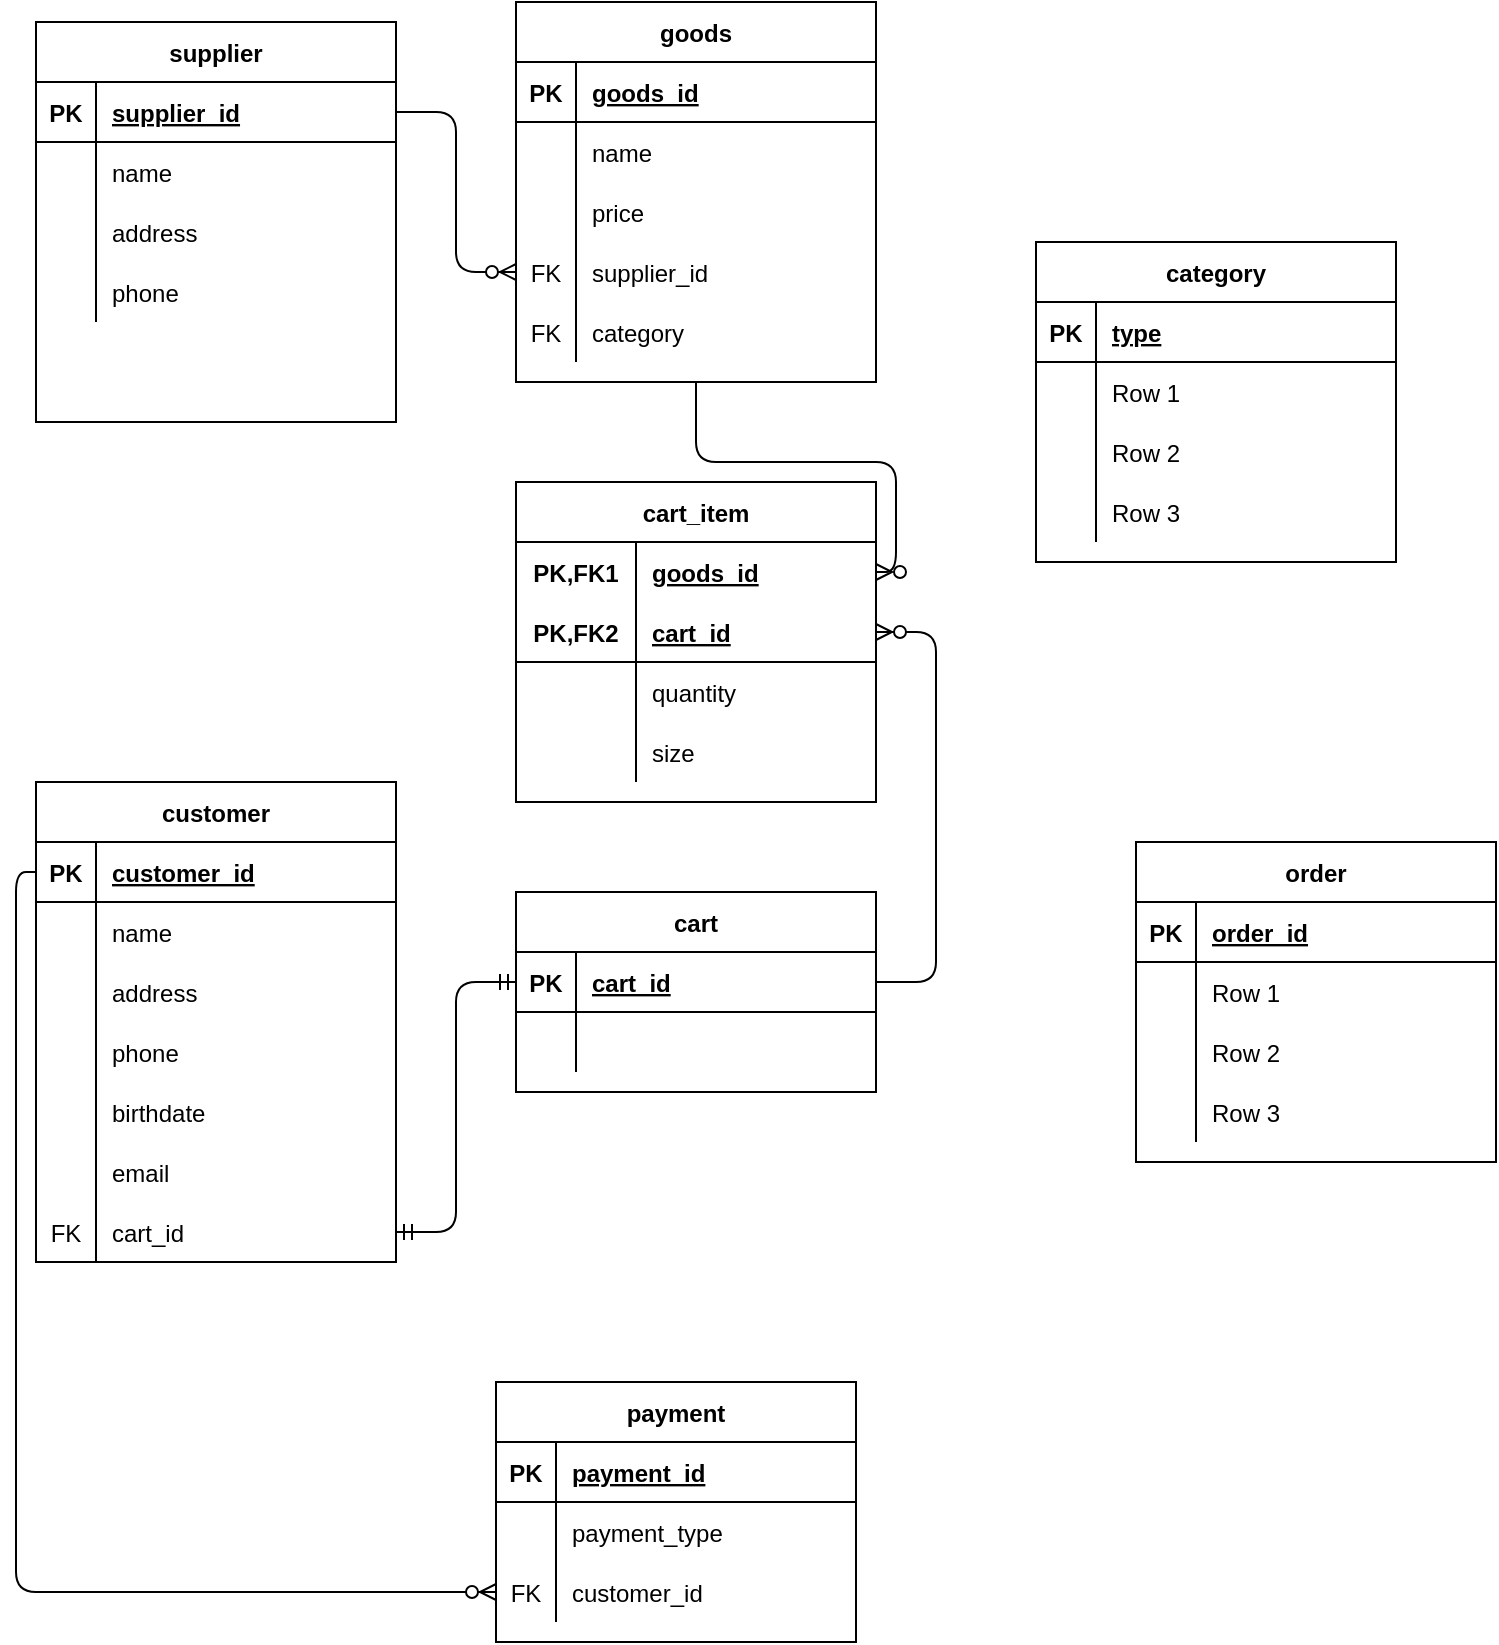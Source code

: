 <mxfile version="13.10.2" type="github">
  <diagram id="23g7w65ID6y2XJE2tCmG" name="Page-1">
    <mxGraphModel dx="806" dy="637" grid="1" gridSize="10" guides="1" tooltips="1" connect="1" arrows="1" fold="1" page="1" pageScale="1" pageWidth="827" pageHeight="1169" math="0" shadow="0">
      <root>
        <mxCell id="0" />
        <mxCell id="1" parent="0" />
        <mxCell id="morqwsItGRwK7Hv--RgN-1" value="customer" style="shape=table;startSize=30;container=1;collapsible=1;childLayout=tableLayout;fixedRows=1;rowLines=0;fontStyle=1;align=center;resizeLast=1;" vertex="1" parent="1">
          <mxGeometry x="440" y="480" width="180" height="240" as="geometry" />
        </mxCell>
        <mxCell id="morqwsItGRwK7Hv--RgN-2" value="" style="shape=partialRectangle;collapsible=0;dropTarget=0;pointerEvents=0;fillColor=none;top=0;left=0;bottom=1;right=0;points=[[0,0.5],[1,0.5]];portConstraint=eastwest;" vertex="1" parent="morqwsItGRwK7Hv--RgN-1">
          <mxGeometry y="30" width="180" height="30" as="geometry" />
        </mxCell>
        <mxCell id="morqwsItGRwK7Hv--RgN-3" value="PK" style="shape=partialRectangle;connectable=0;fillColor=none;top=0;left=0;bottom=0;right=0;fontStyle=1;overflow=hidden;" vertex="1" parent="morqwsItGRwK7Hv--RgN-2">
          <mxGeometry width="30" height="30" as="geometry" />
        </mxCell>
        <mxCell id="morqwsItGRwK7Hv--RgN-4" value="customer_id" style="shape=partialRectangle;connectable=0;fillColor=none;top=0;left=0;bottom=0;right=0;align=left;spacingLeft=6;fontStyle=5;overflow=hidden;" vertex="1" parent="morqwsItGRwK7Hv--RgN-2">
          <mxGeometry x="30" width="150" height="30" as="geometry" />
        </mxCell>
        <mxCell id="morqwsItGRwK7Hv--RgN-5" value="" style="shape=partialRectangle;collapsible=0;dropTarget=0;pointerEvents=0;fillColor=none;top=0;left=0;bottom=0;right=0;points=[[0,0.5],[1,0.5]];portConstraint=eastwest;" vertex="1" parent="morqwsItGRwK7Hv--RgN-1">
          <mxGeometry y="60" width="180" height="30" as="geometry" />
        </mxCell>
        <mxCell id="morqwsItGRwK7Hv--RgN-6" value="" style="shape=partialRectangle;connectable=0;fillColor=none;top=0;left=0;bottom=0;right=0;editable=1;overflow=hidden;" vertex="1" parent="morqwsItGRwK7Hv--RgN-5">
          <mxGeometry width="30" height="30" as="geometry" />
        </mxCell>
        <mxCell id="morqwsItGRwK7Hv--RgN-7" value="name" style="shape=partialRectangle;connectable=0;fillColor=none;top=0;left=0;bottom=0;right=0;align=left;spacingLeft=6;overflow=hidden;" vertex="1" parent="morqwsItGRwK7Hv--RgN-5">
          <mxGeometry x="30" width="150" height="30" as="geometry" />
        </mxCell>
        <mxCell id="morqwsItGRwK7Hv--RgN-8" value="" style="shape=partialRectangle;collapsible=0;dropTarget=0;pointerEvents=0;fillColor=none;top=0;left=0;bottom=0;right=0;points=[[0,0.5],[1,0.5]];portConstraint=eastwest;" vertex="1" parent="morqwsItGRwK7Hv--RgN-1">
          <mxGeometry y="90" width="180" height="30" as="geometry" />
        </mxCell>
        <mxCell id="morqwsItGRwK7Hv--RgN-9" value="" style="shape=partialRectangle;connectable=0;fillColor=none;top=0;left=0;bottom=0;right=0;editable=1;overflow=hidden;" vertex="1" parent="morqwsItGRwK7Hv--RgN-8">
          <mxGeometry width="30" height="30" as="geometry" />
        </mxCell>
        <mxCell id="morqwsItGRwK7Hv--RgN-10" value="address" style="shape=partialRectangle;connectable=0;fillColor=none;top=0;left=0;bottom=0;right=0;align=left;spacingLeft=6;overflow=hidden;" vertex="1" parent="morqwsItGRwK7Hv--RgN-8">
          <mxGeometry x="30" width="150" height="30" as="geometry" />
        </mxCell>
        <mxCell id="morqwsItGRwK7Hv--RgN-11" value="" style="shape=partialRectangle;collapsible=0;dropTarget=0;pointerEvents=0;fillColor=none;top=0;left=0;bottom=0;right=0;points=[[0,0.5],[1,0.5]];portConstraint=eastwest;" vertex="1" parent="morqwsItGRwK7Hv--RgN-1">
          <mxGeometry y="120" width="180" height="30" as="geometry" />
        </mxCell>
        <mxCell id="morqwsItGRwK7Hv--RgN-12" value="" style="shape=partialRectangle;connectable=0;fillColor=none;top=0;left=0;bottom=0;right=0;editable=1;overflow=hidden;" vertex="1" parent="morqwsItGRwK7Hv--RgN-11">
          <mxGeometry width="30" height="30" as="geometry" />
        </mxCell>
        <mxCell id="morqwsItGRwK7Hv--RgN-13" value="phone" style="shape=partialRectangle;connectable=0;fillColor=none;top=0;left=0;bottom=0;right=0;align=left;spacingLeft=6;overflow=hidden;" vertex="1" parent="morqwsItGRwK7Hv--RgN-11">
          <mxGeometry x="30" width="150" height="30" as="geometry" />
        </mxCell>
        <mxCell id="morqwsItGRwK7Hv--RgN-15" value="" style="shape=partialRectangle;collapsible=0;dropTarget=0;pointerEvents=0;fillColor=none;top=0;left=0;bottom=0;right=0;points=[[0,0.5],[1,0.5]];portConstraint=eastwest;" vertex="1" parent="morqwsItGRwK7Hv--RgN-1">
          <mxGeometry y="150" width="180" height="30" as="geometry" />
        </mxCell>
        <mxCell id="morqwsItGRwK7Hv--RgN-16" value="" style="shape=partialRectangle;connectable=0;fillColor=none;top=0;left=0;bottom=0;right=0;editable=1;overflow=hidden;" vertex="1" parent="morqwsItGRwK7Hv--RgN-15">
          <mxGeometry width="30" height="30" as="geometry" />
        </mxCell>
        <mxCell id="morqwsItGRwK7Hv--RgN-17" value="birthdate" style="shape=partialRectangle;connectable=0;fillColor=none;top=0;left=0;bottom=0;right=0;align=left;spacingLeft=6;overflow=hidden;" vertex="1" parent="morqwsItGRwK7Hv--RgN-15">
          <mxGeometry x="30" width="150" height="30" as="geometry" />
        </mxCell>
        <mxCell id="morqwsItGRwK7Hv--RgN-44" value="" style="shape=partialRectangle;collapsible=0;dropTarget=0;pointerEvents=0;fillColor=none;top=0;left=0;bottom=0;right=0;points=[[0,0.5],[1,0.5]];portConstraint=eastwest;" vertex="1" parent="morqwsItGRwK7Hv--RgN-1">
          <mxGeometry y="180" width="180" height="30" as="geometry" />
        </mxCell>
        <mxCell id="morqwsItGRwK7Hv--RgN-45" value="" style="shape=partialRectangle;connectable=0;fillColor=none;top=0;left=0;bottom=0;right=0;editable=1;overflow=hidden;" vertex="1" parent="morqwsItGRwK7Hv--RgN-44">
          <mxGeometry width="30" height="30" as="geometry" />
        </mxCell>
        <mxCell id="morqwsItGRwK7Hv--RgN-46" value="email" style="shape=partialRectangle;connectable=0;fillColor=none;top=0;left=0;bottom=0;right=0;align=left;spacingLeft=6;overflow=hidden;" vertex="1" parent="morqwsItGRwK7Hv--RgN-44">
          <mxGeometry x="30" width="150" height="30" as="geometry" />
        </mxCell>
        <mxCell id="morqwsItGRwK7Hv--RgN-154" value="" style="shape=partialRectangle;collapsible=0;dropTarget=0;pointerEvents=0;fillColor=none;top=0;left=0;bottom=0;right=0;points=[[0,0.5],[1,0.5]];portConstraint=eastwest;" vertex="1" parent="morqwsItGRwK7Hv--RgN-1">
          <mxGeometry y="210" width="180" height="30" as="geometry" />
        </mxCell>
        <mxCell id="morqwsItGRwK7Hv--RgN-155" value="FK" style="shape=partialRectangle;connectable=0;fillColor=none;top=0;left=0;bottom=0;right=0;fontStyle=0;overflow=hidden;" vertex="1" parent="morqwsItGRwK7Hv--RgN-154">
          <mxGeometry width="30" height="30" as="geometry" />
        </mxCell>
        <mxCell id="morqwsItGRwK7Hv--RgN-156" value="cart_id" style="shape=partialRectangle;connectable=0;fillColor=none;top=0;left=0;bottom=0;right=0;align=left;spacingLeft=6;fontStyle=0;overflow=hidden;" vertex="1" parent="morqwsItGRwK7Hv--RgN-154">
          <mxGeometry x="30" width="150" height="30" as="geometry" />
        </mxCell>
        <mxCell id="morqwsItGRwK7Hv--RgN-64" value="payment" style="shape=table;startSize=30;container=1;collapsible=1;childLayout=tableLayout;fixedRows=1;rowLines=0;fontStyle=1;align=center;resizeLast=1;" vertex="1" parent="1">
          <mxGeometry x="670" y="780" width="180" height="130" as="geometry" />
        </mxCell>
        <mxCell id="morqwsItGRwK7Hv--RgN-65" value="" style="shape=partialRectangle;collapsible=0;dropTarget=0;pointerEvents=0;fillColor=none;top=0;left=0;bottom=1;right=0;points=[[0,0.5],[1,0.5]];portConstraint=eastwest;" vertex="1" parent="morqwsItGRwK7Hv--RgN-64">
          <mxGeometry y="30" width="180" height="30" as="geometry" />
        </mxCell>
        <mxCell id="morqwsItGRwK7Hv--RgN-66" value="PK" style="shape=partialRectangle;connectable=0;fillColor=none;top=0;left=0;bottom=0;right=0;fontStyle=1;overflow=hidden;" vertex="1" parent="morqwsItGRwK7Hv--RgN-65">
          <mxGeometry width="30" height="30" as="geometry" />
        </mxCell>
        <mxCell id="morqwsItGRwK7Hv--RgN-67" value="payment_id" style="shape=partialRectangle;connectable=0;fillColor=none;top=0;left=0;bottom=0;right=0;align=left;spacingLeft=6;fontStyle=5;overflow=hidden;" vertex="1" parent="morqwsItGRwK7Hv--RgN-65">
          <mxGeometry x="30" width="150" height="30" as="geometry" />
        </mxCell>
        <mxCell id="morqwsItGRwK7Hv--RgN-68" value="" style="shape=partialRectangle;collapsible=0;dropTarget=0;pointerEvents=0;fillColor=none;top=0;left=0;bottom=0;right=0;points=[[0,0.5],[1,0.5]];portConstraint=eastwest;" vertex="1" parent="morqwsItGRwK7Hv--RgN-64">
          <mxGeometry y="60" width="180" height="30" as="geometry" />
        </mxCell>
        <mxCell id="morqwsItGRwK7Hv--RgN-69" value="" style="shape=partialRectangle;connectable=0;fillColor=none;top=0;left=0;bottom=0;right=0;editable=1;overflow=hidden;" vertex="1" parent="morqwsItGRwK7Hv--RgN-68">
          <mxGeometry width="30" height="30" as="geometry" />
        </mxCell>
        <mxCell id="morqwsItGRwK7Hv--RgN-70" value="payment_type" style="shape=partialRectangle;connectable=0;fillColor=none;top=0;left=0;bottom=0;right=0;align=left;spacingLeft=6;overflow=hidden;" vertex="1" parent="morqwsItGRwK7Hv--RgN-68">
          <mxGeometry x="30" width="150" height="30" as="geometry" />
        </mxCell>
        <mxCell id="morqwsItGRwK7Hv--RgN-147" value="" style="shape=partialRectangle;collapsible=0;dropTarget=0;pointerEvents=0;fillColor=none;top=0;left=0;bottom=0;right=0;points=[[0,0.5],[1,0.5]];portConstraint=eastwest;" vertex="1" parent="morqwsItGRwK7Hv--RgN-64">
          <mxGeometry y="90" width="180" height="30" as="geometry" />
        </mxCell>
        <mxCell id="morqwsItGRwK7Hv--RgN-148" value="FK" style="shape=partialRectangle;connectable=0;fillColor=none;top=0;left=0;bottom=0;right=0;fontStyle=0;overflow=hidden;" vertex="1" parent="morqwsItGRwK7Hv--RgN-147">
          <mxGeometry width="30" height="30" as="geometry" />
        </mxCell>
        <mxCell id="morqwsItGRwK7Hv--RgN-149" value="customer_id" style="shape=partialRectangle;connectable=0;fillColor=none;top=0;left=0;bottom=0;right=0;align=left;spacingLeft=6;fontStyle=0;overflow=hidden;" vertex="1" parent="morqwsItGRwK7Hv--RgN-147">
          <mxGeometry x="30" width="150" height="30" as="geometry" />
        </mxCell>
        <mxCell id="morqwsItGRwK7Hv--RgN-77" value="supplier" style="shape=table;startSize=30;container=1;collapsible=1;childLayout=tableLayout;fixedRows=1;rowLines=0;fontStyle=1;align=center;resizeLast=1;" vertex="1" parent="1">
          <mxGeometry x="440" y="100" width="180" height="200" as="geometry" />
        </mxCell>
        <mxCell id="morqwsItGRwK7Hv--RgN-78" value="" style="shape=partialRectangle;collapsible=0;dropTarget=0;pointerEvents=0;fillColor=none;top=0;left=0;bottom=1;right=0;points=[[0,0.5],[1,0.5]];portConstraint=eastwest;" vertex="1" parent="morqwsItGRwK7Hv--RgN-77">
          <mxGeometry y="30" width="180" height="30" as="geometry" />
        </mxCell>
        <mxCell id="morqwsItGRwK7Hv--RgN-79" value="PK" style="shape=partialRectangle;connectable=0;fillColor=none;top=0;left=0;bottom=0;right=0;fontStyle=1;overflow=hidden;" vertex="1" parent="morqwsItGRwK7Hv--RgN-78">
          <mxGeometry width="30" height="30" as="geometry" />
        </mxCell>
        <mxCell id="morqwsItGRwK7Hv--RgN-80" value="supplier_id" style="shape=partialRectangle;connectable=0;fillColor=none;top=0;left=0;bottom=0;right=0;align=left;spacingLeft=6;fontStyle=5;overflow=hidden;" vertex="1" parent="morqwsItGRwK7Hv--RgN-78">
          <mxGeometry x="30" width="150" height="30" as="geometry" />
        </mxCell>
        <mxCell id="morqwsItGRwK7Hv--RgN-81" value="" style="shape=partialRectangle;collapsible=0;dropTarget=0;pointerEvents=0;fillColor=none;top=0;left=0;bottom=0;right=0;points=[[0,0.5],[1,0.5]];portConstraint=eastwest;" vertex="1" parent="morqwsItGRwK7Hv--RgN-77">
          <mxGeometry y="60" width="180" height="30" as="geometry" />
        </mxCell>
        <mxCell id="morqwsItGRwK7Hv--RgN-82" value="" style="shape=partialRectangle;connectable=0;fillColor=none;top=0;left=0;bottom=0;right=0;editable=1;overflow=hidden;" vertex="1" parent="morqwsItGRwK7Hv--RgN-81">
          <mxGeometry width="30" height="30" as="geometry" />
        </mxCell>
        <mxCell id="morqwsItGRwK7Hv--RgN-83" value="name" style="shape=partialRectangle;connectable=0;fillColor=none;top=0;left=0;bottom=0;right=0;align=left;spacingLeft=6;overflow=hidden;" vertex="1" parent="morqwsItGRwK7Hv--RgN-81">
          <mxGeometry x="30" width="150" height="30" as="geometry" />
        </mxCell>
        <mxCell id="morqwsItGRwK7Hv--RgN-84" value="" style="shape=partialRectangle;collapsible=0;dropTarget=0;pointerEvents=0;fillColor=none;top=0;left=0;bottom=0;right=0;points=[[0,0.5],[1,0.5]];portConstraint=eastwest;" vertex="1" parent="morqwsItGRwK7Hv--RgN-77">
          <mxGeometry y="90" width="180" height="30" as="geometry" />
        </mxCell>
        <mxCell id="morqwsItGRwK7Hv--RgN-85" value="" style="shape=partialRectangle;connectable=0;fillColor=none;top=0;left=0;bottom=0;right=0;editable=1;overflow=hidden;" vertex="1" parent="morqwsItGRwK7Hv--RgN-84">
          <mxGeometry width="30" height="30" as="geometry" />
        </mxCell>
        <mxCell id="morqwsItGRwK7Hv--RgN-86" value="address" style="shape=partialRectangle;connectable=0;fillColor=none;top=0;left=0;bottom=0;right=0;align=left;spacingLeft=6;overflow=hidden;" vertex="1" parent="morqwsItGRwK7Hv--RgN-84">
          <mxGeometry x="30" width="150" height="30" as="geometry" />
        </mxCell>
        <mxCell id="morqwsItGRwK7Hv--RgN-87" value="" style="shape=partialRectangle;collapsible=0;dropTarget=0;pointerEvents=0;fillColor=none;top=0;left=0;bottom=0;right=0;points=[[0,0.5],[1,0.5]];portConstraint=eastwest;" vertex="1" parent="morqwsItGRwK7Hv--RgN-77">
          <mxGeometry y="120" width="180" height="30" as="geometry" />
        </mxCell>
        <mxCell id="morqwsItGRwK7Hv--RgN-88" value="" style="shape=partialRectangle;connectable=0;fillColor=none;top=0;left=0;bottom=0;right=0;editable=1;overflow=hidden;" vertex="1" parent="morqwsItGRwK7Hv--RgN-87">
          <mxGeometry width="30" height="30" as="geometry" />
        </mxCell>
        <mxCell id="morqwsItGRwK7Hv--RgN-89" value="phone" style="shape=partialRectangle;connectable=0;fillColor=none;top=0;left=0;bottom=0;right=0;align=left;spacingLeft=6;overflow=hidden;" vertex="1" parent="morqwsItGRwK7Hv--RgN-87">
          <mxGeometry x="30" width="150" height="30" as="geometry" />
        </mxCell>
        <mxCell id="morqwsItGRwK7Hv--RgN-94" value="goods" style="shape=table;startSize=30;container=1;collapsible=1;childLayout=tableLayout;fixedRows=1;rowLines=0;fontStyle=1;align=center;resizeLast=1;" vertex="1" parent="1">
          <mxGeometry x="680" y="90" width="180" height="190" as="geometry" />
        </mxCell>
        <mxCell id="morqwsItGRwK7Hv--RgN-95" value="" style="shape=partialRectangle;collapsible=0;dropTarget=0;pointerEvents=0;fillColor=none;top=0;left=0;bottom=1;right=0;points=[[0,0.5],[1,0.5]];portConstraint=eastwest;" vertex="1" parent="morqwsItGRwK7Hv--RgN-94">
          <mxGeometry y="30" width="180" height="30" as="geometry" />
        </mxCell>
        <mxCell id="morqwsItGRwK7Hv--RgN-96" value="PK" style="shape=partialRectangle;connectable=0;fillColor=none;top=0;left=0;bottom=0;right=0;fontStyle=1;overflow=hidden;" vertex="1" parent="morqwsItGRwK7Hv--RgN-95">
          <mxGeometry width="30" height="30" as="geometry" />
        </mxCell>
        <mxCell id="morqwsItGRwK7Hv--RgN-97" value="goods_id" style="shape=partialRectangle;connectable=0;fillColor=none;top=0;left=0;bottom=0;right=0;align=left;spacingLeft=6;fontStyle=5;overflow=hidden;" vertex="1" parent="morqwsItGRwK7Hv--RgN-95">
          <mxGeometry x="30" width="150" height="30" as="geometry" />
        </mxCell>
        <mxCell id="morqwsItGRwK7Hv--RgN-98" value="" style="shape=partialRectangle;collapsible=0;dropTarget=0;pointerEvents=0;fillColor=none;top=0;left=0;bottom=0;right=0;points=[[0,0.5],[1,0.5]];portConstraint=eastwest;" vertex="1" parent="morqwsItGRwK7Hv--RgN-94">
          <mxGeometry y="60" width="180" height="30" as="geometry" />
        </mxCell>
        <mxCell id="morqwsItGRwK7Hv--RgN-99" value="" style="shape=partialRectangle;connectable=0;fillColor=none;top=0;left=0;bottom=0;right=0;editable=1;overflow=hidden;" vertex="1" parent="morqwsItGRwK7Hv--RgN-98">
          <mxGeometry width="30" height="30" as="geometry" />
        </mxCell>
        <mxCell id="morqwsItGRwK7Hv--RgN-100" value="name" style="shape=partialRectangle;connectable=0;fillColor=none;top=0;left=0;bottom=0;right=0;align=left;spacingLeft=6;overflow=hidden;" vertex="1" parent="morqwsItGRwK7Hv--RgN-98">
          <mxGeometry x="30" width="150" height="30" as="geometry" />
        </mxCell>
        <mxCell id="morqwsItGRwK7Hv--RgN-101" value="" style="shape=partialRectangle;collapsible=0;dropTarget=0;pointerEvents=0;fillColor=none;top=0;left=0;bottom=0;right=0;points=[[0,0.5],[1,0.5]];portConstraint=eastwest;" vertex="1" parent="morqwsItGRwK7Hv--RgN-94">
          <mxGeometry y="90" width="180" height="30" as="geometry" />
        </mxCell>
        <mxCell id="morqwsItGRwK7Hv--RgN-102" value="" style="shape=partialRectangle;connectable=0;fillColor=none;top=0;left=0;bottom=0;right=0;editable=1;overflow=hidden;" vertex="1" parent="morqwsItGRwK7Hv--RgN-101">
          <mxGeometry width="30" height="30" as="geometry" />
        </mxCell>
        <mxCell id="morqwsItGRwK7Hv--RgN-103" value="price" style="shape=partialRectangle;connectable=0;fillColor=none;top=0;left=0;bottom=0;right=0;align=left;spacingLeft=6;overflow=hidden;" vertex="1" parent="morqwsItGRwK7Hv--RgN-101">
          <mxGeometry x="30" width="150" height="30" as="geometry" />
        </mxCell>
        <mxCell id="morqwsItGRwK7Hv--RgN-216" value="" style="shape=partialRectangle;collapsible=0;dropTarget=0;pointerEvents=0;fillColor=none;top=0;left=0;bottom=0;right=0;points=[[0,0.5],[1,0.5]];portConstraint=eastwest;" vertex="1" parent="morqwsItGRwK7Hv--RgN-94">
          <mxGeometry y="120" width="180" height="30" as="geometry" />
        </mxCell>
        <mxCell id="morqwsItGRwK7Hv--RgN-217" value="FK" style="shape=partialRectangle;connectable=0;fillColor=none;top=0;left=0;bottom=0;right=0;fontStyle=0;overflow=hidden;" vertex="1" parent="morqwsItGRwK7Hv--RgN-216">
          <mxGeometry width="30" height="30" as="geometry" />
        </mxCell>
        <mxCell id="morqwsItGRwK7Hv--RgN-218" value="supplier_id" style="shape=partialRectangle;connectable=0;fillColor=none;top=0;left=0;bottom=0;right=0;align=left;spacingLeft=6;fontStyle=0;overflow=hidden;" vertex="1" parent="morqwsItGRwK7Hv--RgN-216">
          <mxGeometry x="30" width="150" height="30" as="geometry" />
        </mxCell>
        <mxCell id="morqwsItGRwK7Hv--RgN-222" value="" style="shape=partialRectangle;collapsible=0;dropTarget=0;pointerEvents=0;fillColor=none;top=0;left=0;bottom=0;right=0;points=[[0,0.5],[1,0.5]];portConstraint=eastwest;" vertex="1" parent="morqwsItGRwK7Hv--RgN-94">
          <mxGeometry y="150" width="180" height="30" as="geometry" />
        </mxCell>
        <mxCell id="morqwsItGRwK7Hv--RgN-223" value="FK" style="shape=partialRectangle;connectable=0;fillColor=none;top=0;left=0;bottom=0;right=0;fontStyle=0;overflow=hidden;" vertex="1" parent="morqwsItGRwK7Hv--RgN-222">
          <mxGeometry width="30" height="30" as="geometry" />
        </mxCell>
        <mxCell id="morqwsItGRwK7Hv--RgN-224" value="category" style="shape=partialRectangle;connectable=0;fillColor=none;top=0;left=0;bottom=0;right=0;align=left;spacingLeft=6;fontStyle=0;overflow=hidden;" vertex="1" parent="morqwsItGRwK7Hv--RgN-222">
          <mxGeometry x="30" width="150" height="30" as="geometry" />
        </mxCell>
        <mxCell id="morqwsItGRwK7Hv--RgN-107" value="category" style="shape=table;startSize=30;container=1;collapsible=1;childLayout=tableLayout;fixedRows=1;rowLines=0;fontStyle=1;align=center;resizeLast=1;" vertex="1" parent="1">
          <mxGeometry x="940" y="210" width="180" height="160" as="geometry" />
        </mxCell>
        <mxCell id="morqwsItGRwK7Hv--RgN-108" value="" style="shape=partialRectangle;collapsible=0;dropTarget=0;pointerEvents=0;fillColor=none;top=0;left=0;bottom=1;right=0;points=[[0,0.5],[1,0.5]];portConstraint=eastwest;" vertex="1" parent="morqwsItGRwK7Hv--RgN-107">
          <mxGeometry y="30" width="180" height="30" as="geometry" />
        </mxCell>
        <mxCell id="morqwsItGRwK7Hv--RgN-109" value="PK" style="shape=partialRectangle;connectable=0;fillColor=none;top=0;left=0;bottom=0;right=0;fontStyle=1;overflow=hidden;" vertex="1" parent="morqwsItGRwK7Hv--RgN-108">
          <mxGeometry width="30" height="30" as="geometry" />
        </mxCell>
        <mxCell id="morqwsItGRwK7Hv--RgN-110" value="type" style="shape=partialRectangle;connectable=0;fillColor=none;top=0;left=0;bottom=0;right=0;align=left;spacingLeft=6;fontStyle=5;overflow=hidden;" vertex="1" parent="morqwsItGRwK7Hv--RgN-108">
          <mxGeometry x="30" width="150" height="30" as="geometry" />
        </mxCell>
        <mxCell id="morqwsItGRwK7Hv--RgN-111" value="" style="shape=partialRectangle;collapsible=0;dropTarget=0;pointerEvents=0;fillColor=none;top=0;left=0;bottom=0;right=0;points=[[0,0.5],[1,0.5]];portConstraint=eastwest;" vertex="1" parent="morqwsItGRwK7Hv--RgN-107">
          <mxGeometry y="60" width="180" height="30" as="geometry" />
        </mxCell>
        <mxCell id="morqwsItGRwK7Hv--RgN-112" value="" style="shape=partialRectangle;connectable=0;fillColor=none;top=0;left=0;bottom=0;right=0;editable=1;overflow=hidden;" vertex="1" parent="morqwsItGRwK7Hv--RgN-111">
          <mxGeometry width="30" height="30" as="geometry" />
        </mxCell>
        <mxCell id="morqwsItGRwK7Hv--RgN-113" value="Row 1" style="shape=partialRectangle;connectable=0;fillColor=none;top=0;left=0;bottom=0;right=0;align=left;spacingLeft=6;overflow=hidden;" vertex="1" parent="morqwsItGRwK7Hv--RgN-111">
          <mxGeometry x="30" width="150" height="30" as="geometry" />
        </mxCell>
        <mxCell id="morqwsItGRwK7Hv--RgN-114" value="" style="shape=partialRectangle;collapsible=0;dropTarget=0;pointerEvents=0;fillColor=none;top=0;left=0;bottom=0;right=0;points=[[0,0.5],[1,0.5]];portConstraint=eastwest;" vertex="1" parent="morqwsItGRwK7Hv--RgN-107">
          <mxGeometry y="90" width="180" height="30" as="geometry" />
        </mxCell>
        <mxCell id="morqwsItGRwK7Hv--RgN-115" value="" style="shape=partialRectangle;connectable=0;fillColor=none;top=0;left=0;bottom=0;right=0;editable=1;overflow=hidden;" vertex="1" parent="morqwsItGRwK7Hv--RgN-114">
          <mxGeometry width="30" height="30" as="geometry" />
        </mxCell>
        <mxCell id="morqwsItGRwK7Hv--RgN-116" value="Row 2" style="shape=partialRectangle;connectable=0;fillColor=none;top=0;left=0;bottom=0;right=0;align=left;spacingLeft=6;overflow=hidden;" vertex="1" parent="morqwsItGRwK7Hv--RgN-114">
          <mxGeometry x="30" width="150" height="30" as="geometry" />
        </mxCell>
        <mxCell id="morqwsItGRwK7Hv--RgN-117" value="" style="shape=partialRectangle;collapsible=0;dropTarget=0;pointerEvents=0;fillColor=none;top=0;left=0;bottom=0;right=0;points=[[0,0.5],[1,0.5]];portConstraint=eastwest;" vertex="1" parent="morqwsItGRwK7Hv--RgN-107">
          <mxGeometry y="120" width="180" height="30" as="geometry" />
        </mxCell>
        <mxCell id="morqwsItGRwK7Hv--RgN-118" value="" style="shape=partialRectangle;connectable=0;fillColor=none;top=0;left=0;bottom=0;right=0;editable=1;overflow=hidden;" vertex="1" parent="morqwsItGRwK7Hv--RgN-117">
          <mxGeometry width="30" height="30" as="geometry" />
        </mxCell>
        <mxCell id="morqwsItGRwK7Hv--RgN-119" value="Row 3" style="shape=partialRectangle;connectable=0;fillColor=none;top=0;left=0;bottom=0;right=0;align=left;spacingLeft=6;overflow=hidden;" vertex="1" parent="morqwsItGRwK7Hv--RgN-117">
          <mxGeometry x="30" width="150" height="30" as="geometry" />
        </mxCell>
        <mxCell id="morqwsItGRwK7Hv--RgN-120" value="cart" style="shape=table;startSize=30;container=1;collapsible=1;childLayout=tableLayout;fixedRows=1;rowLines=0;fontStyle=1;align=center;resizeLast=1;" vertex="1" parent="1">
          <mxGeometry x="680" y="535" width="180" height="100" as="geometry" />
        </mxCell>
        <mxCell id="morqwsItGRwK7Hv--RgN-121" value="" style="shape=partialRectangle;collapsible=0;dropTarget=0;pointerEvents=0;fillColor=none;top=0;left=0;bottom=1;right=0;points=[[0,0.5],[1,0.5]];portConstraint=eastwest;" vertex="1" parent="morqwsItGRwK7Hv--RgN-120">
          <mxGeometry y="30" width="180" height="30" as="geometry" />
        </mxCell>
        <mxCell id="morqwsItGRwK7Hv--RgN-122" value="PK" style="shape=partialRectangle;connectable=0;fillColor=none;top=0;left=0;bottom=0;right=0;fontStyle=1;overflow=hidden;" vertex="1" parent="morqwsItGRwK7Hv--RgN-121">
          <mxGeometry width="30" height="30" as="geometry" />
        </mxCell>
        <mxCell id="morqwsItGRwK7Hv--RgN-123" value="cart_id" style="shape=partialRectangle;connectable=0;fillColor=none;top=0;left=0;bottom=0;right=0;align=left;spacingLeft=6;fontStyle=5;overflow=hidden;" vertex="1" parent="morqwsItGRwK7Hv--RgN-121">
          <mxGeometry x="30" width="150" height="30" as="geometry" />
        </mxCell>
        <mxCell id="morqwsItGRwK7Hv--RgN-124" value="" style="shape=partialRectangle;collapsible=0;dropTarget=0;pointerEvents=0;fillColor=none;top=0;left=0;bottom=0;right=0;points=[[0,0.5],[1,0.5]];portConstraint=eastwest;" vertex="1" parent="morqwsItGRwK7Hv--RgN-120">
          <mxGeometry y="60" width="180" height="30" as="geometry" />
        </mxCell>
        <mxCell id="morqwsItGRwK7Hv--RgN-125" value="" style="shape=partialRectangle;connectable=0;fillColor=none;top=0;left=0;bottom=0;right=0;editable=1;overflow=hidden;" vertex="1" parent="morqwsItGRwK7Hv--RgN-124">
          <mxGeometry width="30" height="30" as="geometry" />
        </mxCell>
        <mxCell id="morqwsItGRwK7Hv--RgN-126" value="" style="shape=partialRectangle;connectable=0;fillColor=none;top=0;left=0;bottom=0;right=0;align=left;spacingLeft=6;overflow=hidden;" vertex="1" parent="morqwsItGRwK7Hv--RgN-124">
          <mxGeometry x="30" width="150" height="30" as="geometry" />
        </mxCell>
        <mxCell id="morqwsItGRwK7Hv--RgN-133" value="order" style="shape=table;startSize=30;container=1;collapsible=1;childLayout=tableLayout;fixedRows=1;rowLines=0;fontStyle=1;align=center;resizeLast=1;" vertex="1" parent="1">
          <mxGeometry x="990" y="510" width="180" height="160" as="geometry" />
        </mxCell>
        <mxCell id="morqwsItGRwK7Hv--RgN-134" value="" style="shape=partialRectangle;collapsible=0;dropTarget=0;pointerEvents=0;fillColor=none;top=0;left=0;bottom=1;right=0;points=[[0,0.5],[1,0.5]];portConstraint=eastwest;" vertex="1" parent="morqwsItGRwK7Hv--RgN-133">
          <mxGeometry y="30" width="180" height="30" as="geometry" />
        </mxCell>
        <mxCell id="morqwsItGRwK7Hv--RgN-135" value="PK" style="shape=partialRectangle;connectable=0;fillColor=none;top=0;left=0;bottom=0;right=0;fontStyle=1;overflow=hidden;" vertex="1" parent="morqwsItGRwK7Hv--RgN-134">
          <mxGeometry width="30" height="30" as="geometry" />
        </mxCell>
        <mxCell id="morqwsItGRwK7Hv--RgN-136" value="order_id" style="shape=partialRectangle;connectable=0;fillColor=none;top=0;left=0;bottom=0;right=0;align=left;spacingLeft=6;fontStyle=5;overflow=hidden;" vertex="1" parent="morqwsItGRwK7Hv--RgN-134">
          <mxGeometry x="30" width="150" height="30" as="geometry" />
        </mxCell>
        <mxCell id="morqwsItGRwK7Hv--RgN-137" value="" style="shape=partialRectangle;collapsible=0;dropTarget=0;pointerEvents=0;fillColor=none;top=0;left=0;bottom=0;right=0;points=[[0,0.5],[1,0.5]];portConstraint=eastwest;" vertex="1" parent="morqwsItGRwK7Hv--RgN-133">
          <mxGeometry y="60" width="180" height="30" as="geometry" />
        </mxCell>
        <mxCell id="morqwsItGRwK7Hv--RgN-138" value="" style="shape=partialRectangle;connectable=0;fillColor=none;top=0;left=0;bottom=0;right=0;editable=1;overflow=hidden;" vertex="1" parent="morqwsItGRwK7Hv--RgN-137">
          <mxGeometry width="30" height="30" as="geometry" />
        </mxCell>
        <mxCell id="morqwsItGRwK7Hv--RgN-139" value="Row 1" style="shape=partialRectangle;connectable=0;fillColor=none;top=0;left=0;bottom=0;right=0;align=left;spacingLeft=6;overflow=hidden;" vertex="1" parent="morqwsItGRwK7Hv--RgN-137">
          <mxGeometry x="30" width="150" height="30" as="geometry" />
        </mxCell>
        <mxCell id="morqwsItGRwK7Hv--RgN-140" value="" style="shape=partialRectangle;collapsible=0;dropTarget=0;pointerEvents=0;fillColor=none;top=0;left=0;bottom=0;right=0;points=[[0,0.5],[1,0.5]];portConstraint=eastwest;" vertex="1" parent="morqwsItGRwK7Hv--RgN-133">
          <mxGeometry y="90" width="180" height="30" as="geometry" />
        </mxCell>
        <mxCell id="morqwsItGRwK7Hv--RgN-141" value="" style="shape=partialRectangle;connectable=0;fillColor=none;top=0;left=0;bottom=0;right=0;editable=1;overflow=hidden;" vertex="1" parent="morqwsItGRwK7Hv--RgN-140">
          <mxGeometry width="30" height="30" as="geometry" />
        </mxCell>
        <mxCell id="morqwsItGRwK7Hv--RgN-142" value="Row 2" style="shape=partialRectangle;connectable=0;fillColor=none;top=0;left=0;bottom=0;right=0;align=left;spacingLeft=6;overflow=hidden;" vertex="1" parent="morqwsItGRwK7Hv--RgN-140">
          <mxGeometry x="30" width="150" height="30" as="geometry" />
        </mxCell>
        <mxCell id="morqwsItGRwK7Hv--RgN-143" value="" style="shape=partialRectangle;collapsible=0;dropTarget=0;pointerEvents=0;fillColor=none;top=0;left=0;bottom=0;right=0;points=[[0,0.5],[1,0.5]];portConstraint=eastwest;" vertex="1" parent="morqwsItGRwK7Hv--RgN-133">
          <mxGeometry y="120" width="180" height="30" as="geometry" />
        </mxCell>
        <mxCell id="morqwsItGRwK7Hv--RgN-144" value="" style="shape=partialRectangle;connectable=0;fillColor=none;top=0;left=0;bottom=0;right=0;editable=1;overflow=hidden;" vertex="1" parent="morqwsItGRwK7Hv--RgN-143">
          <mxGeometry width="30" height="30" as="geometry" />
        </mxCell>
        <mxCell id="morqwsItGRwK7Hv--RgN-145" value="Row 3" style="shape=partialRectangle;connectable=0;fillColor=none;top=0;left=0;bottom=0;right=0;align=left;spacingLeft=6;overflow=hidden;" vertex="1" parent="morqwsItGRwK7Hv--RgN-143">
          <mxGeometry x="30" width="150" height="30" as="geometry" />
        </mxCell>
        <mxCell id="morqwsItGRwK7Hv--RgN-183" value="" style="edgeStyle=entityRelationEdgeStyle;fontSize=12;html=1;endArrow=ERmandOne;startArrow=ERmandOne;exitX=1;exitY=0.5;exitDx=0;exitDy=0;entryX=0;entryY=0.5;entryDx=0;entryDy=0;" edge="1" parent="1" source="morqwsItGRwK7Hv--RgN-154" target="morqwsItGRwK7Hv--RgN-121">
          <mxGeometry width="100" height="100" relative="1" as="geometry">
            <mxPoint x="630" y="670" as="sourcePoint" />
            <mxPoint x="730" y="570" as="targetPoint" />
          </mxGeometry>
        </mxCell>
        <mxCell id="morqwsItGRwK7Hv--RgN-186" value="" style="edgeStyle=orthogonalEdgeStyle;fontSize=12;html=1;endArrow=ERzeroToMany;endFill=1;entryX=0;entryY=0.5;entryDx=0;entryDy=0;exitX=0;exitY=0.5;exitDx=0;exitDy=0;" edge="1" parent="1" source="morqwsItGRwK7Hv--RgN-2" target="morqwsItGRwK7Hv--RgN-147">
          <mxGeometry width="100" height="100" relative="1" as="geometry">
            <mxPoint x="600" y="680" as="sourcePoint" />
            <mxPoint x="700" y="580" as="targetPoint" />
          </mxGeometry>
        </mxCell>
        <mxCell id="morqwsItGRwK7Hv--RgN-200" value="cart_item" style="shape=table;startSize=30;container=1;collapsible=1;childLayout=tableLayout;fixedRows=1;rowLines=0;fontStyle=1;align=center;resizeLast=1;" vertex="1" parent="1">
          <mxGeometry x="680" y="330" width="180" height="160" as="geometry" />
        </mxCell>
        <mxCell id="morqwsItGRwK7Hv--RgN-201" value="" style="shape=partialRectangle;collapsible=0;dropTarget=0;pointerEvents=0;fillColor=none;top=0;left=0;bottom=0;right=0;points=[[0,0.5],[1,0.5]];portConstraint=eastwest;" vertex="1" parent="morqwsItGRwK7Hv--RgN-200">
          <mxGeometry y="30" width="180" height="30" as="geometry" />
        </mxCell>
        <mxCell id="morqwsItGRwK7Hv--RgN-202" value="PK,FK1" style="shape=partialRectangle;connectable=0;fillColor=none;top=0;left=0;bottom=0;right=0;fontStyle=1;overflow=hidden;" vertex="1" parent="morqwsItGRwK7Hv--RgN-201">
          <mxGeometry width="60" height="30" as="geometry" />
        </mxCell>
        <mxCell id="morqwsItGRwK7Hv--RgN-203" value="goods_id" style="shape=partialRectangle;connectable=0;fillColor=none;top=0;left=0;bottom=0;right=0;align=left;spacingLeft=6;fontStyle=5;overflow=hidden;" vertex="1" parent="morqwsItGRwK7Hv--RgN-201">
          <mxGeometry x="60" width="120" height="30" as="geometry" />
        </mxCell>
        <mxCell id="morqwsItGRwK7Hv--RgN-204" value="" style="shape=partialRectangle;collapsible=0;dropTarget=0;pointerEvents=0;fillColor=none;top=0;left=0;bottom=1;right=0;points=[[0,0.5],[1,0.5]];portConstraint=eastwest;" vertex="1" parent="morqwsItGRwK7Hv--RgN-200">
          <mxGeometry y="60" width="180" height="30" as="geometry" />
        </mxCell>
        <mxCell id="morqwsItGRwK7Hv--RgN-205" value="PK,FK2" style="shape=partialRectangle;connectable=0;fillColor=none;top=0;left=0;bottom=0;right=0;fontStyle=1;overflow=hidden;" vertex="1" parent="morqwsItGRwK7Hv--RgN-204">
          <mxGeometry width="60" height="30" as="geometry" />
        </mxCell>
        <mxCell id="morqwsItGRwK7Hv--RgN-206" value="cart_id" style="shape=partialRectangle;connectable=0;fillColor=none;top=0;left=0;bottom=0;right=0;align=left;spacingLeft=6;fontStyle=5;overflow=hidden;" vertex="1" parent="morqwsItGRwK7Hv--RgN-204">
          <mxGeometry x="60" width="120" height="30" as="geometry" />
        </mxCell>
        <mxCell id="morqwsItGRwK7Hv--RgN-207" value="" style="shape=partialRectangle;collapsible=0;dropTarget=0;pointerEvents=0;fillColor=none;top=0;left=0;bottom=0;right=0;points=[[0,0.5],[1,0.5]];portConstraint=eastwest;" vertex="1" parent="morqwsItGRwK7Hv--RgN-200">
          <mxGeometry y="90" width="180" height="30" as="geometry" />
        </mxCell>
        <mxCell id="morqwsItGRwK7Hv--RgN-208" value="" style="shape=partialRectangle;connectable=0;fillColor=none;top=0;left=0;bottom=0;right=0;editable=1;overflow=hidden;" vertex="1" parent="morqwsItGRwK7Hv--RgN-207">
          <mxGeometry width="60" height="30" as="geometry" />
        </mxCell>
        <mxCell id="morqwsItGRwK7Hv--RgN-209" value="quantity" style="shape=partialRectangle;connectable=0;fillColor=none;top=0;left=0;bottom=0;right=0;align=left;spacingLeft=6;overflow=hidden;" vertex="1" parent="morqwsItGRwK7Hv--RgN-207">
          <mxGeometry x="60" width="120" height="30" as="geometry" />
        </mxCell>
        <mxCell id="morqwsItGRwK7Hv--RgN-210" value="" style="shape=partialRectangle;collapsible=0;dropTarget=0;pointerEvents=0;fillColor=none;top=0;left=0;bottom=0;right=0;points=[[0,0.5],[1,0.5]];portConstraint=eastwest;" vertex="1" parent="morqwsItGRwK7Hv--RgN-200">
          <mxGeometry y="120" width="180" height="30" as="geometry" />
        </mxCell>
        <mxCell id="morqwsItGRwK7Hv--RgN-211" value="" style="shape=partialRectangle;connectable=0;fillColor=none;top=0;left=0;bottom=0;right=0;editable=1;overflow=hidden;" vertex="1" parent="morqwsItGRwK7Hv--RgN-210">
          <mxGeometry width="60" height="30" as="geometry" />
        </mxCell>
        <mxCell id="morqwsItGRwK7Hv--RgN-212" value="size " style="shape=partialRectangle;connectable=0;fillColor=none;top=0;left=0;bottom=0;right=0;align=left;spacingLeft=6;overflow=hidden;" vertex="1" parent="morqwsItGRwK7Hv--RgN-210">
          <mxGeometry x="60" width="120" height="30" as="geometry" />
        </mxCell>
        <mxCell id="morqwsItGRwK7Hv--RgN-213" value="" style="edgeStyle=entityRelationEdgeStyle;fontSize=12;html=1;endArrow=ERzeroToMany;endFill=1;entryX=1;entryY=0.5;entryDx=0;entryDy=0;exitX=1;exitY=0.5;exitDx=0;exitDy=0;" edge="1" parent="1" source="morqwsItGRwK7Hv--RgN-121" target="morqwsItGRwK7Hv--RgN-204">
          <mxGeometry width="100" height="100" relative="1" as="geometry">
            <mxPoint x="750" y="520" as="sourcePoint" />
            <mxPoint x="850" y="420" as="targetPoint" />
          </mxGeometry>
        </mxCell>
        <mxCell id="morqwsItGRwK7Hv--RgN-214" value="" style="edgeStyle=orthogonalEdgeStyle;fontSize=12;html=1;endArrow=ERzeroToMany;endFill=1;entryX=1;entryY=0.5;entryDx=0;entryDy=0;exitX=0.5;exitY=1;exitDx=0;exitDy=0;" edge="1" parent="1" source="morqwsItGRwK7Hv--RgN-94" target="morqwsItGRwK7Hv--RgN-201">
          <mxGeometry width="100" height="100" relative="1" as="geometry">
            <mxPoint x="870" y="590" as="sourcePoint" />
            <mxPoint x="870" y="425" as="targetPoint" />
          </mxGeometry>
        </mxCell>
        <mxCell id="morqwsItGRwK7Hv--RgN-220" value="" style="edgeStyle=entityRelationEdgeStyle;fontSize=12;html=1;endArrow=ERzeroToMany;endFill=1;entryX=0;entryY=0.5;entryDx=0;entryDy=0;exitX=1;exitY=0.5;exitDx=0;exitDy=0;" edge="1" parent="1" source="morqwsItGRwK7Hv--RgN-78" target="morqwsItGRwK7Hv--RgN-216">
          <mxGeometry width="100" height="100" relative="1" as="geometry">
            <mxPoint x="630" y="350" as="sourcePoint" />
            <mxPoint x="730" y="250" as="targetPoint" />
          </mxGeometry>
        </mxCell>
      </root>
    </mxGraphModel>
  </diagram>
</mxfile>

